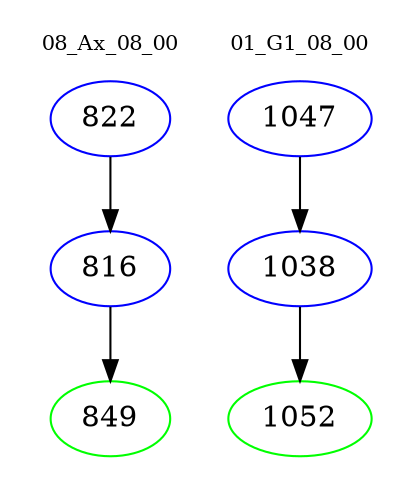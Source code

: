 digraph{
subgraph cluster_0 {
color = white
label = "08_Ax_08_00";
fontsize=10;
T0_822 [label="822", color="blue"]
T0_822 -> T0_816 [color="black"]
T0_816 [label="816", color="blue"]
T0_816 -> T0_849 [color="black"]
T0_849 [label="849", color="green"]
}
subgraph cluster_1 {
color = white
label = "01_G1_08_00";
fontsize=10;
T1_1047 [label="1047", color="blue"]
T1_1047 -> T1_1038 [color="black"]
T1_1038 [label="1038", color="blue"]
T1_1038 -> T1_1052 [color="black"]
T1_1052 [label="1052", color="green"]
}
}
